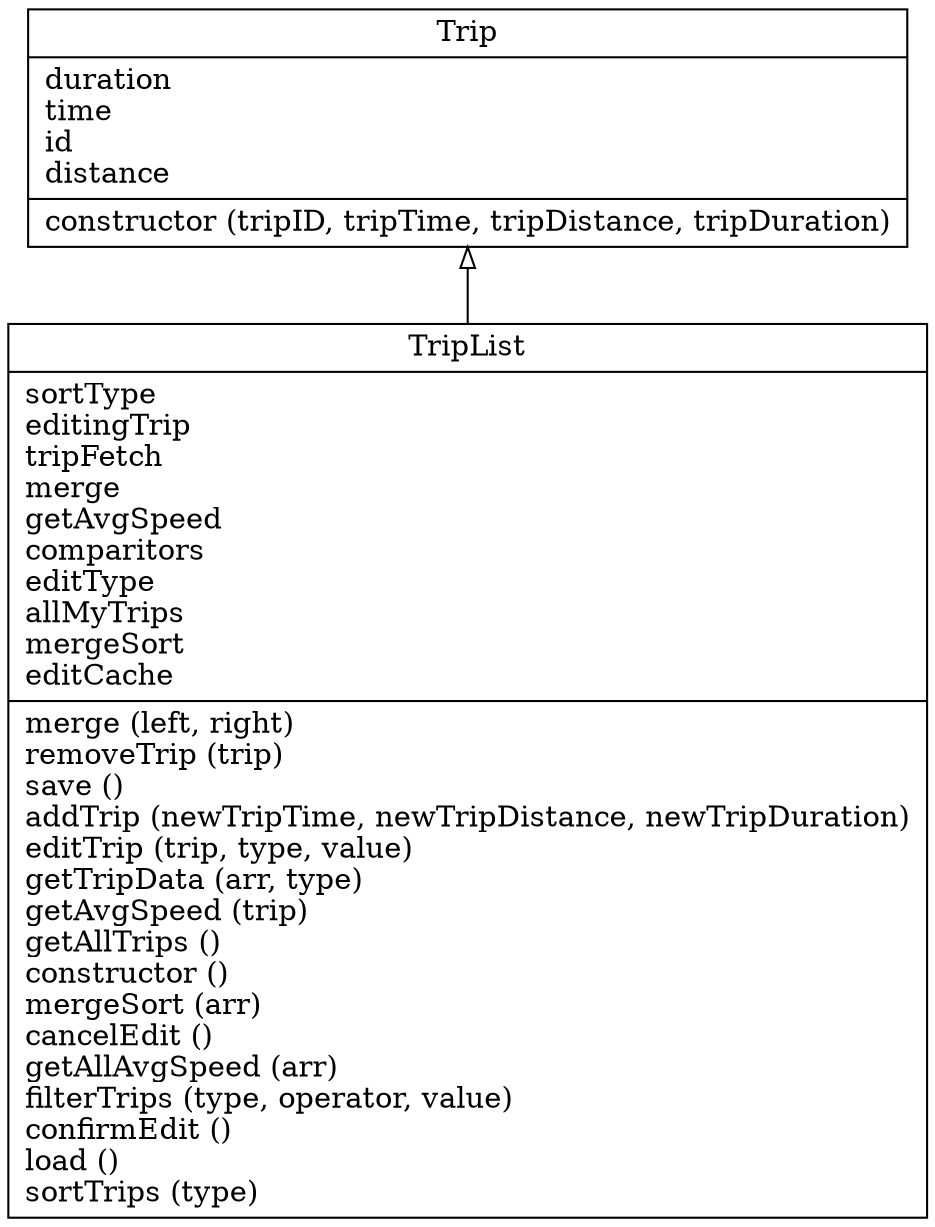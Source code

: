 digraph "classes_test" {
charset="utf-8"
rankdir=BT
"0" [label="{Trip|duration\ltime\lid\ldistance\l|constructor (tripID, tripTime, tripDistance, tripDuration)\l}", shape="record"];
"1" [label="{TripList|sortType\leditingTrip\ltripFetch\lmerge\lgetAvgSpeed\lcomparitors\leditType\lallMyTrips\lmergeSort\leditCache\l|merge (left, right)\lremoveTrip (trip)\lsave ()\laddTrip (newTripTime, newTripDistance, newTripDuration)\leditTrip (trip, type, value)\lgetTripData (arr, type)\lgetAvgSpeed (trip)\lgetAllTrips ()\lconstructor ()\lmergeSort (arr)\lcancelEdit ()\lgetAllAvgSpeed (arr)\lfilterTrips (type, operator, value)\lconfirmEdit ()\lload ()\lsortTrips (type)\l}", shape="record"];
"1" -> "0" [arrowhead="empty", arrowtail="none"];
}
